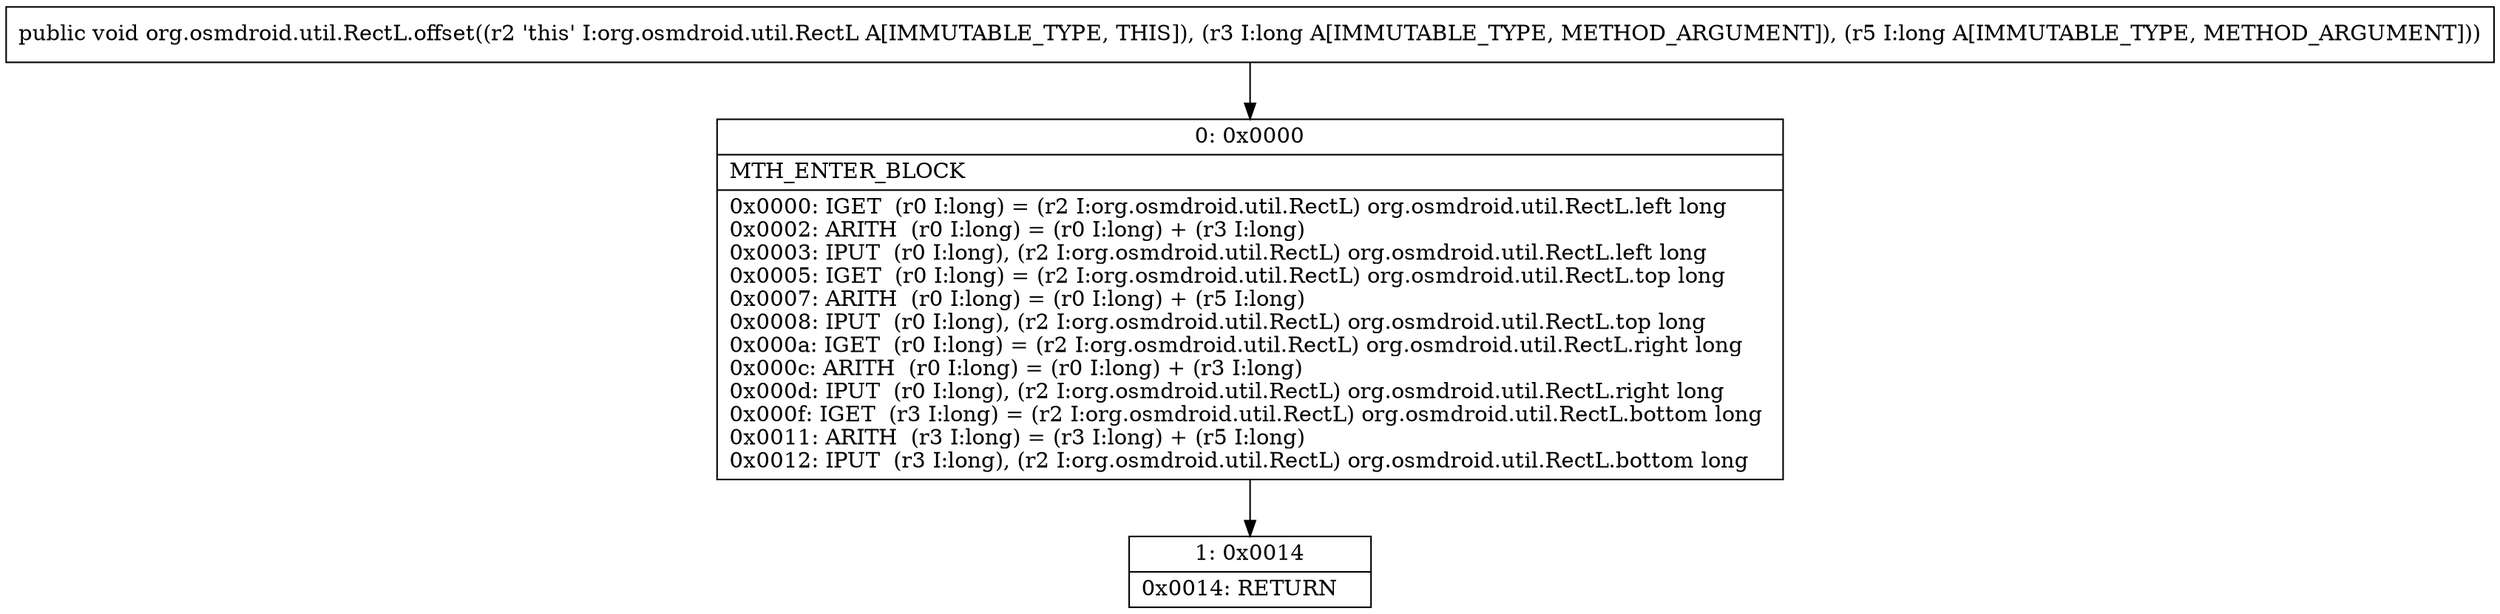 digraph "CFG fororg.osmdroid.util.RectL.offset(JJ)V" {
Node_0 [shape=record,label="{0\:\ 0x0000|MTH_ENTER_BLOCK\l|0x0000: IGET  (r0 I:long) = (r2 I:org.osmdroid.util.RectL) org.osmdroid.util.RectL.left long \l0x0002: ARITH  (r0 I:long) = (r0 I:long) + (r3 I:long) \l0x0003: IPUT  (r0 I:long), (r2 I:org.osmdroid.util.RectL) org.osmdroid.util.RectL.left long \l0x0005: IGET  (r0 I:long) = (r2 I:org.osmdroid.util.RectL) org.osmdroid.util.RectL.top long \l0x0007: ARITH  (r0 I:long) = (r0 I:long) + (r5 I:long) \l0x0008: IPUT  (r0 I:long), (r2 I:org.osmdroid.util.RectL) org.osmdroid.util.RectL.top long \l0x000a: IGET  (r0 I:long) = (r2 I:org.osmdroid.util.RectL) org.osmdroid.util.RectL.right long \l0x000c: ARITH  (r0 I:long) = (r0 I:long) + (r3 I:long) \l0x000d: IPUT  (r0 I:long), (r2 I:org.osmdroid.util.RectL) org.osmdroid.util.RectL.right long \l0x000f: IGET  (r3 I:long) = (r2 I:org.osmdroid.util.RectL) org.osmdroid.util.RectL.bottom long \l0x0011: ARITH  (r3 I:long) = (r3 I:long) + (r5 I:long) \l0x0012: IPUT  (r3 I:long), (r2 I:org.osmdroid.util.RectL) org.osmdroid.util.RectL.bottom long \l}"];
Node_1 [shape=record,label="{1\:\ 0x0014|0x0014: RETURN   \l}"];
MethodNode[shape=record,label="{public void org.osmdroid.util.RectL.offset((r2 'this' I:org.osmdroid.util.RectL A[IMMUTABLE_TYPE, THIS]), (r3 I:long A[IMMUTABLE_TYPE, METHOD_ARGUMENT]), (r5 I:long A[IMMUTABLE_TYPE, METHOD_ARGUMENT])) }"];
MethodNode -> Node_0;
Node_0 -> Node_1;
}

